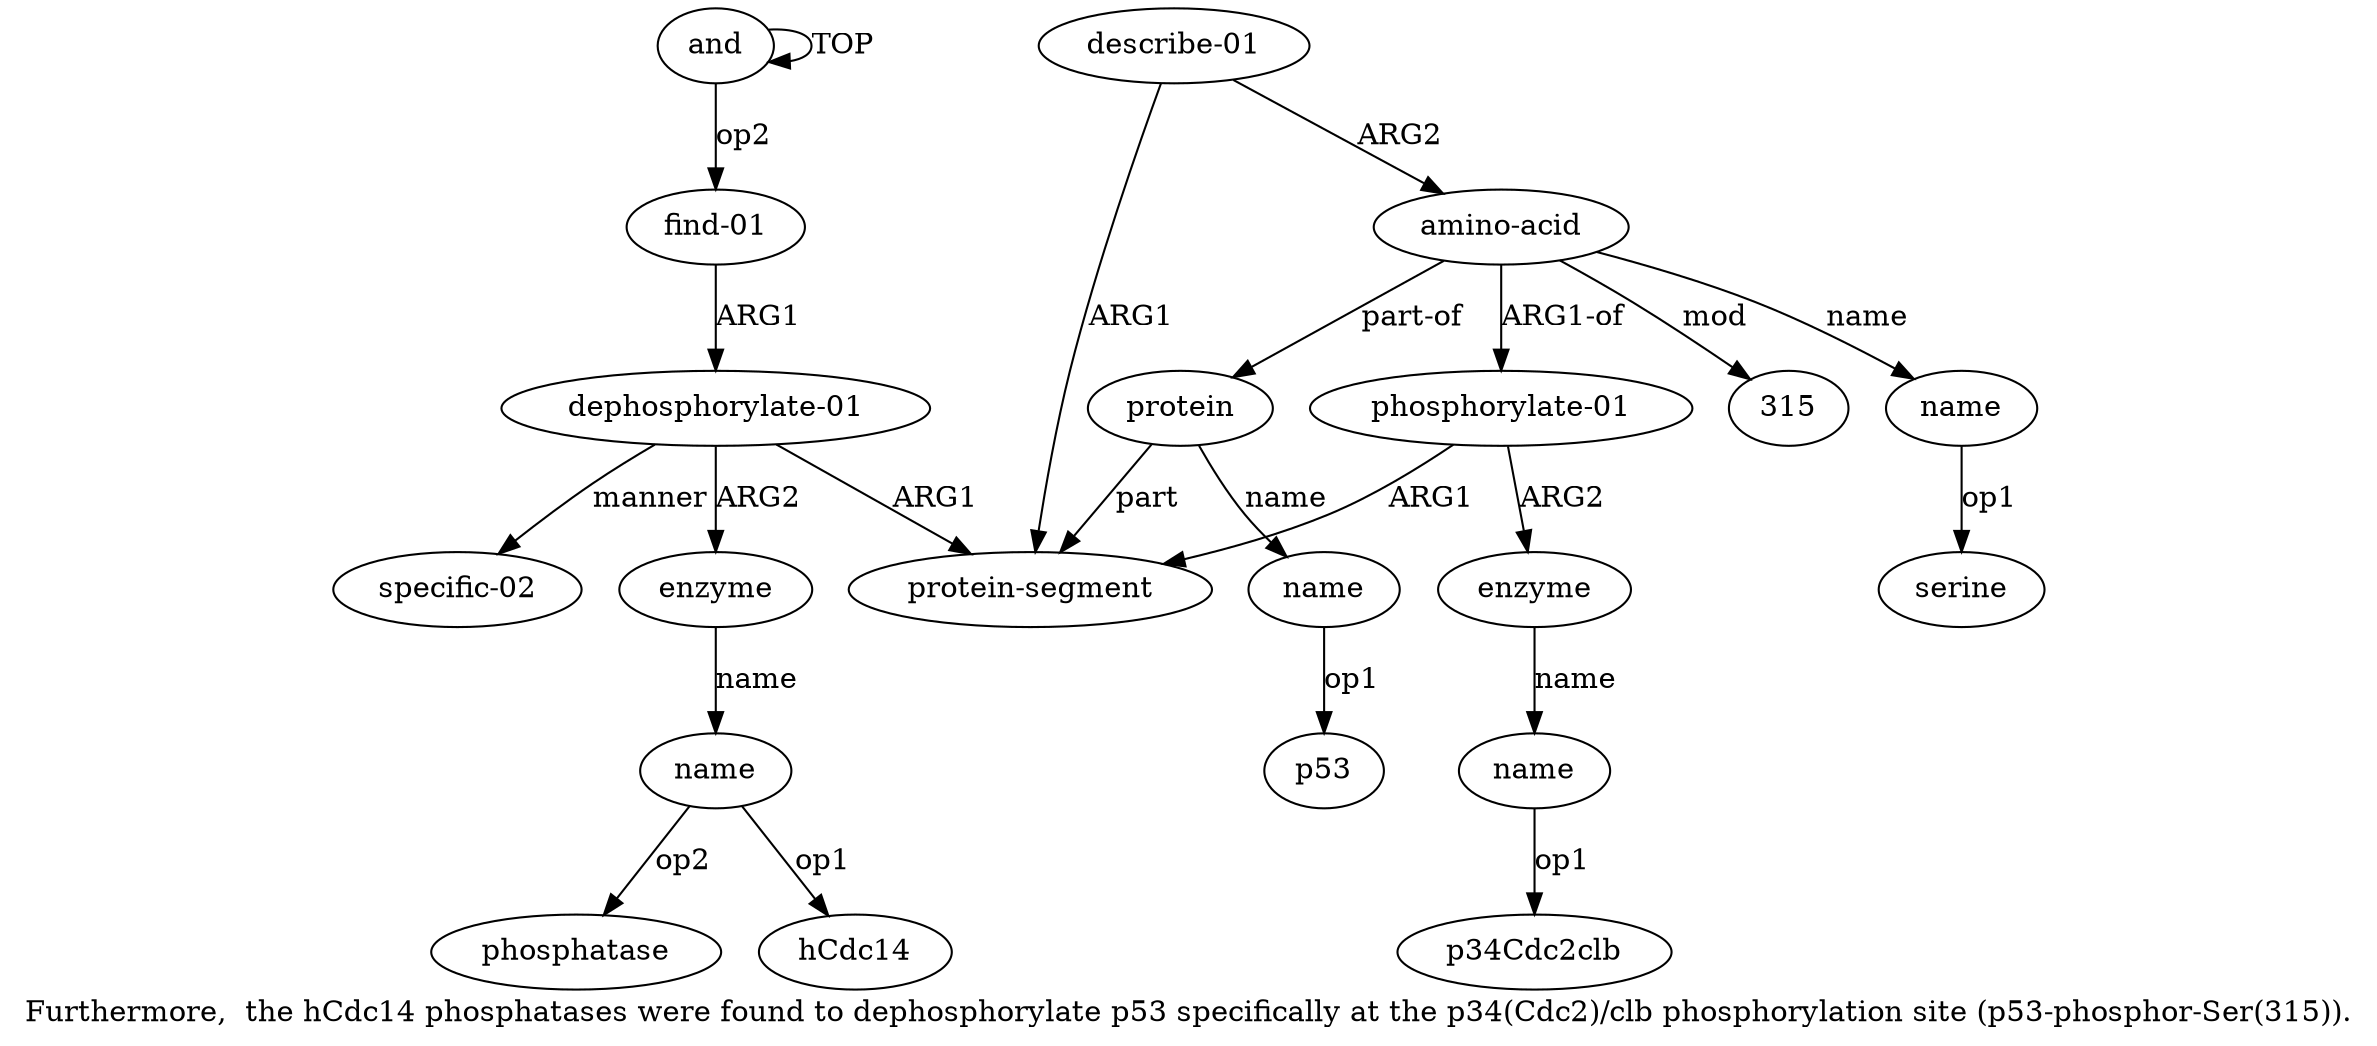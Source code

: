digraph  {
	graph [label="Furthermore,  the hCdc14 phosphatases were found to dephosphorylate p53 specifically at the p34(Cdc2)/clb phosphorylation site (\
p53-phosphor-Ser(315))."];
	node [label="\N"];
	"a8 315"	 [color=black,
		gold_ind=-1,
		gold_label=315,
		label=315,
		test_ind=-1,
		test_label=315];
	a14	 [color=black,
		gold_ind=14,
		gold_label="specific-02",
		label="specific-02",
		test_ind=14,
		test_label="specific-02"];
	a11	 [color=black,
		gold_ind=11,
		gold_label=name,
		label=name,
		test_ind=11,
		test_label=name];
	"a11 p53"	 [color=black,
		gold_ind=-1,
		gold_label=p53,
		label=p53,
		test_ind=-1,
		test_label=p53];
	a11 -> "a11 p53" [key=0,
	color=black,
	gold_label=op1,
	label=op1,
	test_label=op1];
a10 [color=black,
	gold_ind=10,
	gold_label=protein,
	label=protein,
	test_ind=10,
	test_label=protein];
a10 -> a11 [key=0,
color=black,
gold_label=name,
label=name,
test_label=name];
a3 [color=black,
gold_ind=3,
gold_label="protein-segment",
label="protein-segment",
test_ind=3,
test_label="protein-segment"];
a10 -> a3 [key=0,
color=black,
gold_label=part,
label=part,
test_label=part];
a13 [color=black,
gold_ind=13,
gold_label=name,
label=name,
test_ind=13,
test_label=name];
"a13 hCdc14" [color=black,
gold_ind=-1,
gold_label=hCdc14,
label=hCdc14,
test_ind=-1,
test_label=hCdc14];
a13 -> "a13 hCdc14" [key=0,
color=black,
gold_label=op1,
label=op1,
test_label=op1];
"a13 phosphatase" [color=black,
gold_ind=-1,
gold_label=phosphatase,
label=phosphatase,
test_ind=-1,
test_label=phosphatase];
a13 -> "a13 phosphatase" [key=0,
color=black,
gold_label=op2,
label=op2,
test_label=op2];
a12 [color=black,
gold_ind=12,
gold_label=enzyme,
label=enzyme,
test_ind=12,
test_label=enzyme];
a12 -> a13 [key=0,
color=black,
gold_label=name,
label=name,
test_label=name];
"a9 serine" [color=black,
gold_ind=-1,
gold_label=serine,
label=serine,
test_ind=-1,
test_label=serine];
"a6 p34Cdc2clb" [color=black,
gold_ind=-1,
gold_label=p34Cdc2clb,
label=p34Cdc2clb,
test_ind=-1,
test_label=p34Cdc2clb];
a1 [color=black,
gold_ind=1,
gold_label="find-01",
label="find-01",
test_ind=1,
test_label="find-01"];
a2 [color=black,
gold_ind=2,
gold_label="dephosphorylate-01",
label="dephosphorylate-01",
test_ind=2,
test_label="dephosphorylate-01"];
a1 -> a2 [key=0,
color=black,
gold_label=ARG1,
label=ARG1,
test_label=ARG1];
a0 [color=black,
gold_ind=0,
gold_label=and,
label=and,
test_ind=0,
test_label=and];
a0 -> a1 [key=0,
color=black,
gold_label=op2,
label=op2,
test_label=op2];
a0 -> a0 [key=0,
color=black,
gold_label=TOP,
label=TOP,
test_label=TOP];
a2 -> a14 [key=0,
color=black,
gold_label=manner,
label=manner,
test_label=manner];
a2 -> a12 [key=0,
color=black,
gold_label=ARG2,
label=ARG2,
test_label=ARG2];
a2 -> a3 [key=0,
color=black,
gold_label=ARG1,
label=ARG1,
test_label=ARG1];
a5 [color=black,
gold_ind=5,
gold_label=enzyme,
label=enzyme,
test_ind=5,
test_label=enzyme];
a6 [color=black,
gold_ind=6,
gold_label=name,
label=name,
test_ind=6,
test_label=name];
a5 -> a6 [key=0,
color=black,
gold_label=name,
label=name,
test_label=name];
a4 [color=black,
gold_ind=4,
gold_label="phosphorylate-01",
label="phosphorylate-01",
test_ind=4,
test_label="phosphorylate-01"];
a4 -> a3 [key=0,
color=black,
gold_label=ARG1,
label=ARG1,
test_label=ARG1];
a4 -> a5 [key=0,
color=black,
gold_label=ARG2,
label=ARG2,
test_label=ARG2];
a7 [color=black,
gold_ind=7,
gold_label="describe-01",
label="describe-01",
test_ind=7,
test_label="describe-01"];
a7 -> a3 [key=0,
color=black,
gold_label=ARG1,
label=ARG1,
test_label=ARG1];
a8 [color=black,
gold_ind=8,
gold_label="amino-acid",
label="amino-acid",
test_ind=8,
test_label="amino-acid"];
a7 -> a8 [key=0,
color=black,
gold_label=ARG2,
label=ARG2,
test_label=ARG2];
a6 -> "a6 p34Cdc2clb" [key=0,
color=black,
gold_label=op1,
label=op1,
test_label=op1];
a9 [color=black,
gold_ind=9,
gold_label=name,
label=name,
test_ind=9,
test_label=name];
a9 -> "a9 serine" [key=0,
color=black,
gold_label=op1,
label=op1,
test_label=op1];
a8 -> "a8 315" [key=0,
color=black,
gold_label=mod,
label=mod,
test_label=mod];
a8 -> a10 [key=0,
color=black,
gold_label="part-of",
label="part-of",
test_label="part-of"];
a8 -> a4 [key=0,
color=black,
gold_label="ARG1-of",
label="ARG1-of",
test_label="ARG1-of"];
a8 -> a9 [key=0,
color=black,
gold_label=name,
label=name,
test_label=name];
}

